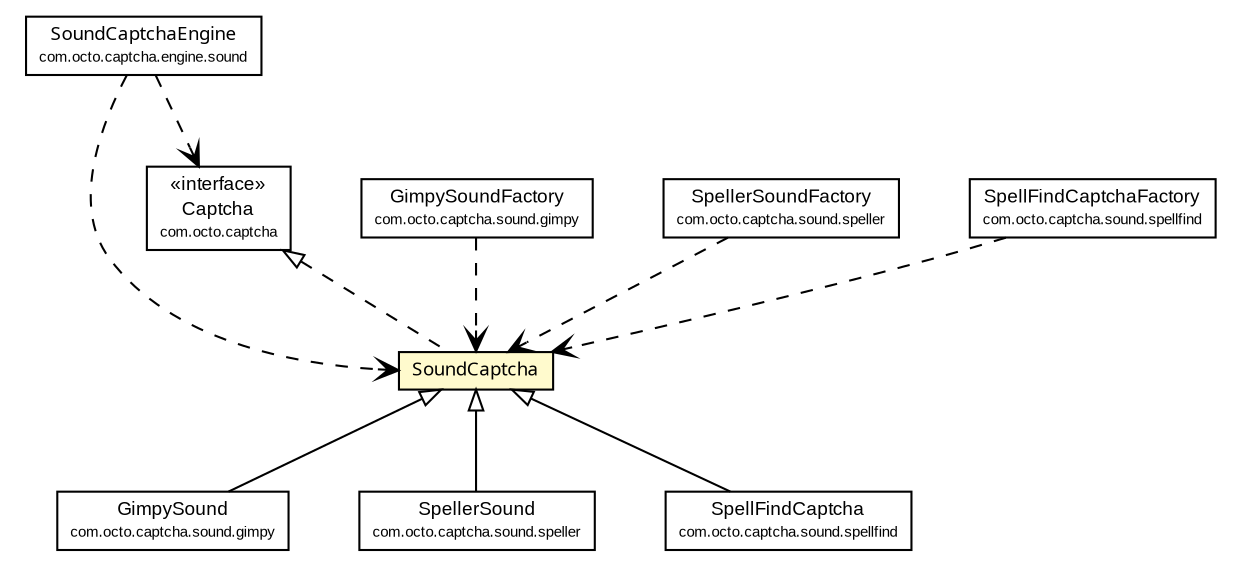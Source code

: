 #!/usr/local/bin/dot
#
# Class diagram 
# Generated by UmlGraph version 4.6 (http://www.spinellis.gr/sw/umlgraph)
#

digraph G {
	edge [fontname="arial",fontsize=10,labelfontname="arial",labelfontsize=10];
	node [fontname="arial",fontsize=10,shape=plaintext];
	// com.octo.captcha.engine.sound.SoundCaptchaEngine
	c20616 [label=<<table border="0" cellborder="1" cellspacing="0" cellpadding="2" port="p" href="../engine/sound/SoundCaptchaEngine.html">
		<tr><td><table border="0" cellspacing="0" cellpadding="1">
			<tr><td><font face="ariali"> SoundCaptchaEngine </font></td></tr>
			<tr><td><font point-size="7.0"> com.octo.captcha.engine.sound </font></td></tr>
		</table></td></tr>
		</table>>, fontname="arial", fontcolor="black", fontsize=9.0];
	// com.octo.captcha.sound.gimpy.GimpySoundFactory
	c20651 [label=<<table border="0" cellborder="1" cellspacing="0" cellpadding="2" port="p" href="./gimpy/GimpySoundFactory.html">
		<tr><td><table border="0" cellspacing="0" cellpadding="1">
			<tr><td> GimpySoundFactory </td></tr>
			<tr><td><font point-size="7.0"> com.octo.captcha.sound.gimpy </font></td></tr>
		</table></td></tr>
		</table>>, fontname="arial", fontcolor="black", fontsize=9.0];
	// com.octo.captcha.sound.gimpy.GimpySound
	c20652 [label=<<table border="0" cellborder="1" cellspacing="0" cellpadding="2" port="p" href="./gimpy/GimpySound.html">
		<tr><td><table border="0" cellspacing="0" cellpadding="1">
			<tr><td> GimpySound </td></tr>
			<tr><td><font point-size="7.0"> com.octo.captcha.sound.gimpy </font></td></tr>
		</table></td></tr>
		</table>>, fontname="arial", fontcolor="black", fontsize=9.0];
	// com.octo.captcha.sound.SoundCaptcha
	c20654 [label=<<table border="0" cellborder="1" cellspacing="0" cellpadding="2" port="p" bgcolor="lemonChiffon" href="./SoundCaptcha.html">
		<tr><td><table border="0" cellspacing="0" cellpadding="1">
			<tr><td><font face="ariali"> SoundCaptcha </font></td></tr>
		</table></td></tr>
		</table>>, fontname="arial", fontcolor="black", fontsize=9.0];
	// com.octo.captcha.sound.speller.SpellerSoundFactory
	c20655 [label=<<table border="0" cellborder="1" cellspacing="0" cellpadding="2" port="p" href="./speller/SpellerSoundFactory.html">
		<tr><td><table border="0" cellspacing="0" cellpadding="1">
			<tr><td> SpellerSoundFactory </td></tr>
			<tr><td><font point-size="7.0"> com.octo.captcha.sound.speller </font></td></tr>
		</table></td></tr>
		</table>>, fontname="arial", fontcolor="black", fontsize=9.0];
	// com.octo.captcha.sound.speller.SpellerSound
	c20656 [label=<<table border="0" cellborder="1" cellspacing="0" cellpadding="2" port="p" href="./speller/SpellerSound.html">
		<tr><td><table border="0" cellspacing="0" cellpadding="1">
			<tr><td> SpellerSound </td></tr>
			<tr><td><font point-size="7.0"> com.octo.captcha.sound.speller </font></td></tr>
		</table></td></tr>
		</table>>, fontname="arial", fontcolor="black", fontsize=9.0];
	// com.octo.captcha.sound.spellfind.SpellFindCaptchaFactory
	c20657 [label=<<table border="0" cellborder="1" cellspacing="0" cellpadding="2" port="p" href="./spellfind/SpellFindCaptchaFactory.html">
		<tr><td><table border="0" cellspacing="0" cellpadding="1">
			<tr><td> SpellFindCaptchaFactory </td></tr>
			<tr><td><font point-size="7.0"> com.octo.captcha.sound.spellfind </font></td></tr>
		</table></td></tr>
		</table>>, fontname="arial", fontcolor="black", fontsize=9.0];
	// com.octo.captcha.sound.spellfind.SpellFindCaptcha
	c20658 [label=<<table border="0" cellborder="1" cellspacing="0" cellpadding="2" port="p" href="./spellfind/SpellFindCaptcha.html">
		<tr><td><table border="0" cellspacing="0" cellpadding="1">
			<tr><td> SpellFindCaptcha </td></tr>
			<tr><td><font point-size="7.0"> com.octo.captcha.sound.spellfind </font></td></tr>
		</table></td></tr>
		</table>>, fontname="arial", fontcolor="black", fontsize=9.0];
	//com.octo.captcha.sound.gimpy.GimpySound extends com.octo.captcha.sound.SoundCaptcha
	c20654:p -> c20652:p [dir=back,arrowtail=empty];
	//com.octo.captcha.sound.SoundCaptcha implements com.octo.captcha.Captcha
	c20663:p -> c20654:p [dir=back,arrowtail=empty,style=dashed];
	//com.octo.captcha.sound.speller.SpellerSound extends com.octo.captcha.sound.SoundCaptcha
	c20654:p -> c20656:p [dir=back,arrowtail=empty];
	//com.octo.captcha.sound.spellfind.SpellFindCaptcha extends com.octo.captcha.sound.SoundCaptcha
	c20654:p -> c20658:p [dir=back,arrowtail=empty];
	// com.octo.captcha.engine.sound.SoundCaptchaEngine DEPEND com.octo.captcha.Captcha
	c20616:p -> c20663:p [taillabel="", label="", headlabel="", fontname="arial", fontcolor="black", fontsize=10.0, color="black", arrowhead=open, style=dashed];
	// com.octo.captcha.engine.sound.SoundCaptchaEngine DEPEND com.octo.captcha.sound.SoundCaptcha
	c20616:p -> c20654:p [taillabel="", label="", headlabel="", fontname="arial", fontcolor="black", fontsize=10.0, color="black", arrowhead=open, style=dashed];
	// com.octo.captcha.sound.gimpy.GimpySoundFactory DEPEND com.octo.captcha.sound.SoundCaptcha
	c20651:p -> c20654:p [taillabel="", label="", headlabel="", fontname="arial", fontcolor="black", fontsize=10.0, color="black", arrowhead=open, style=dashed];
	// com.octo.captcha.sound.speller.SpellerSoundFactory DEPEND com.octo.captcha.sound.SoundCaptcha
	c20655:p -> c20654:p [taillabel="", label="", headlabel="", fontname="arial", fontcolor="black", fontsize=10.0, color="black", arrowhead=open, style=dashed];
	// com.octo.captcha.sound.spellfind.SpellFindCaptchaFactory DEPEND com.octo.captcha.sound.SoundCaptcha
	c20657:p -> c20654:p [taillabel="", label="", headlabel="", fontname="arial", fontcolor="black", fontsize=10.0, color="black", arrowhead=open, style=dashed];
	// com.octo.captcha.Captcha
	c20663 [label=<<table border="0" cellborder="1" cellspacing="0" cellpadding="2" port="p" href="http://java.sun.com/j2se/1.4.2/docs/api/com/octo/captcha/Captcha.html">
		<tr><td><table border="0" cellspacing="0" cellpadding="1">
			<tr><td> &laquo;interface&raquo; </td></tr>
			<tr><td> Captcha </td></tr>
			<tr><td><font point-size="7.0"> com.octo.captcha </font></td></tr>
		</table></td></tr>
		</table>>, fontname="arial", fontcolor="black", fontsize=9.0];
}

